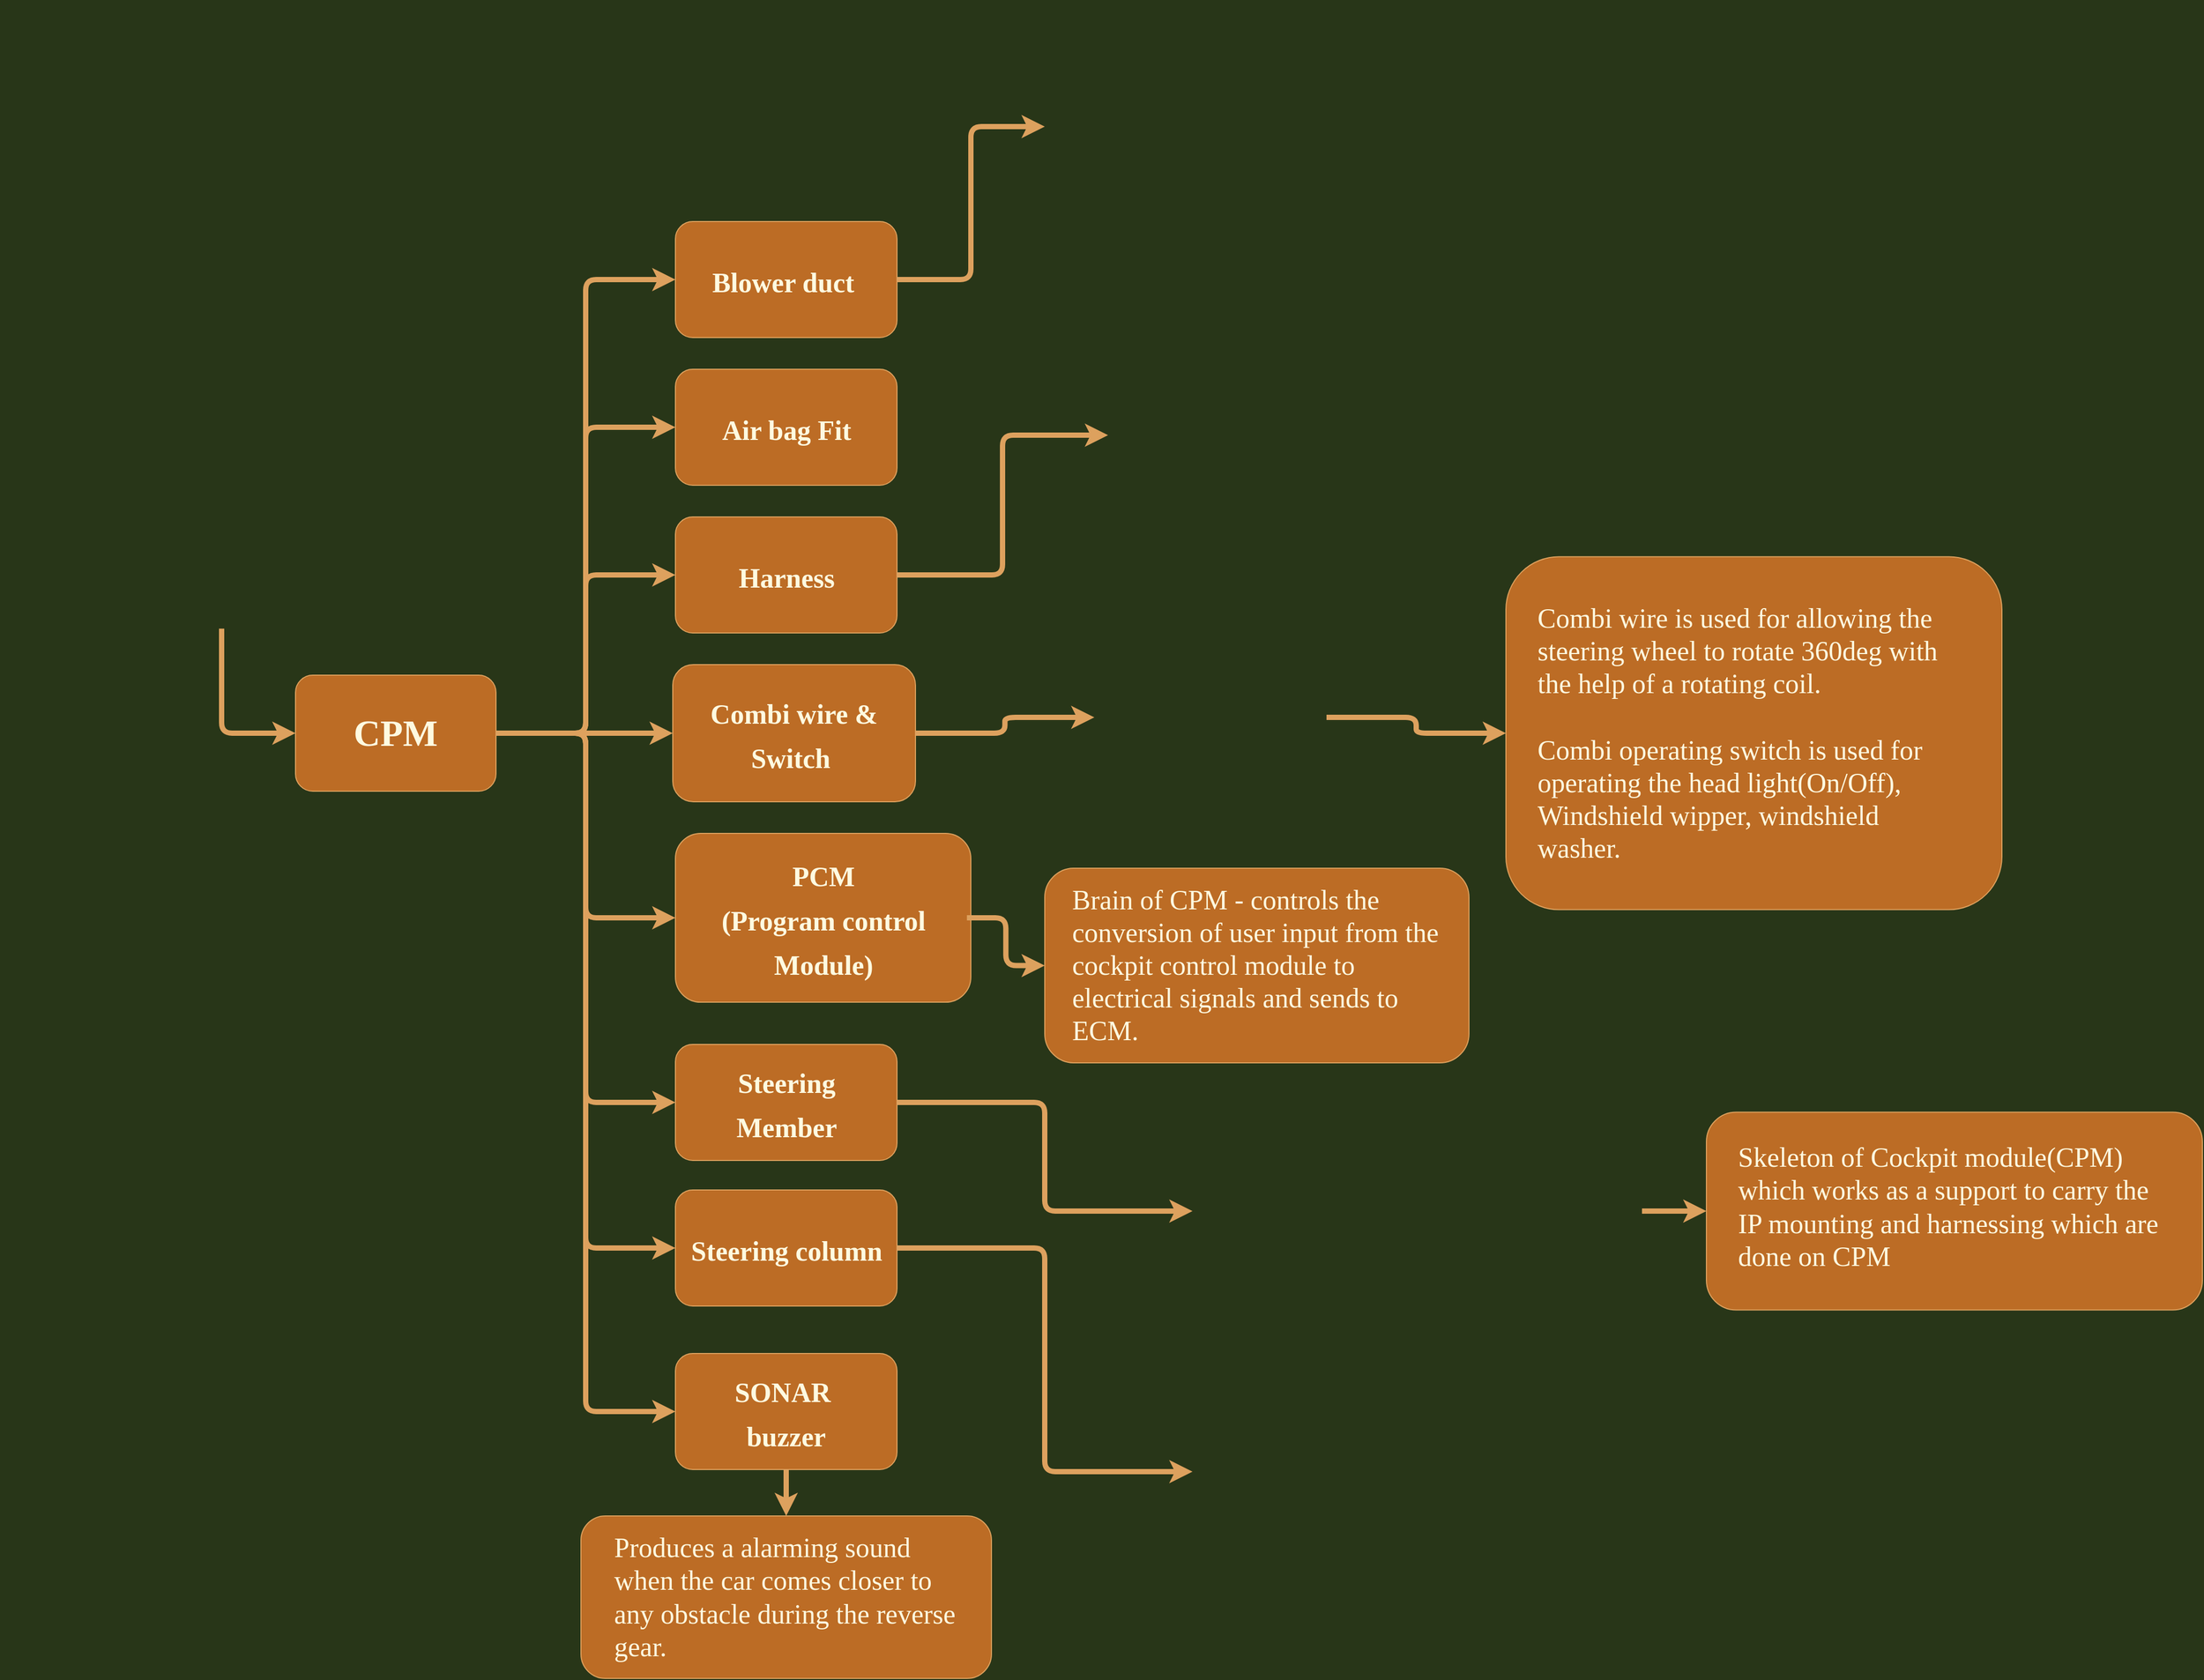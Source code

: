 <mxfile version="20.1.1" type="github">
  <diagram id="KuURgz--QrR20P7z3eVJ" name="Page-1">
    <mxGraphModel dx="3407" dy="1573" grid="1" gridSize="10" guides="1" tooltips="1" connect="1" arrows="1" fold="1" page="1" pageScale="1" pageWidth="2336" pageHeight="1654" background="#283618" math="0" shadow="0">
      <root>
        <mxCell id="0" />
        <mxCell id="1" parent="0" />
        <mxCell id="yvTYw81633kKv_xBMHwx-22" style="edgeStyle=orthogonalEdgeStyle;curved=0;rounded=1;sketch=0;orthogonalLoop=1;jettySize=auto;html=1;exitX=1;exitY=0.5;exitDx=0;exitDy=0;entryX=0;entryY=0.5;entryDx=0;entryDy=0;fontFamily=Tahoma;fontSize=26;fontColor=#FEFAE0;strokeColor=#DDA15E;strokeWidth=5;fillColor=#BC6C25;" edge="1" parent="1" source="yvTYw81633kKv_xBMHwx-1" target="yvTYw81633kKv_xBMHwx-7">
          <mxGeometry relative="1" as="geometry" />
        </mxCell>
        <mxCell id="yvTYw81633kKv_xBMHwx-23" style="edgeStyle=orthogonalEdgeStyle;curved=0;rounded=1;sketch=0;orthogonalLoop=1;jettySize=auto;html=1;exitX=1;exitY=0.5;exitDx=0;exitDy=0;entryX=0;entryY=0.5;entryDx=0;entryDy=0;fontFamily=Tahoma;fontSize=26;fontColor=#FEFAE0;strokeColor=#DDA15E;strokeWidth=5;fillColor=#BC6C25;" edge="1" parent="1" source="yvTYw81633kKv_xBMHwx-1" target="yvTYw81633kKv_xBMHwx-5">
          <mxGeometry relative="1" as="geometry" />
        </mxCell>
        <mxCell id="yvTYw81633kKv_xBMHwx-24" style="edgeStyle=orthogonalEdgeStyle;curved=0;rounded=1;sketch=0;orthogonalLoop=1;jettySize=auto;html=1;exitX=1;exitY=0.5;exitDx=0;exitDy=0;entryX=0;entryY=0.5;entryDx=0;entryDy=0;fontFamily=Tahoma;fontSize=26;fontColor=#FEFAE0;strokeColor=#DDA15E;strokeWidth=5;fillColor=#BC6C25;" edge="1" parent="1" source="yvTYw81633kKv_xBMHwx-1" target="yvTYw81633kKv_xBMHwx-3">
          <mxGeometry relative="1" as="geometry" />
        </mxCell>
        <mxCell id="yvTYw81633kKv_xBMHwx-27" style="edgeStyle=orthogonalEdgeStyle;curved=0;rounded=1;sketch=0;orthogonalLoop=1;jettySize=auto;html=1;exitX=1;exitY=0.5;exitDx=0;exitDy=0;entryX=0;entryY=0.5;entryDx=0;entryDy=0;fontFamily=Tahoma;fontSize=26;fontColor=#FEFAE0;strokeColor=#DDA15E;strokeWidth=5;fillColor=#BC6C25;" edge="1" parent="1" source="yvTYw81633kKv_xBMHwx-1" target="yvTYw81633kKv_xBMHwx-11">
          <mxGeometry relative="1" as="geometry" />
        </mxCell>
        <mxCell id="yvTYw81633kKv_xBMHwx-28" style="edgeStyle=orthogonalEdgeStyle;curved=0;rounded=1;sketch=0;orthogonalLoop=1;jettySize=auto;html=1;exitX=1;exitY=0.5;exitDx=0;exitDy=0;entryX=0;entryY=0.5;entryDx=0;entryDy=0;fontFamily=Tahoma;fontSize=26;fontColor=#FEFAE0;strokeColor=#DDA15E;strokeWidth=5;fillColor=#BC6C25;" edge="1" parent="1" source="yvTYw81633kKv_xBMHwx-1" target="yvTYw81633kKv_xBMHwx-9">
          <mxGeometry relative="1" as="geometry" />
        </mxCell>
        <mxCell id="yvTYw81633kKv_xBMHwx-30" style="edgeStyle=orthogonalEdgeStyle;curved=0;rounded=1;sketch=0;orthogonalLoop=1;jettySize=auto;html=1;exitX=1;exitY=0.5;exitDx=0;exitDy=0;entryX=0;entryY=0.5;entryDx=0;entryDy=0;fontFamily=Tahoma;fontSize=26;fontColor=#FEFAE0;strokeColor=#DDA15E;strokeWidth=5;fillColor=#BC6C25;" edge="1" parent="1" source="yvTYw81633kKv_xBMHwx-1" target="yvTYw81633kKv_xBMHwx-16">
          <mxGeometry relative="1" as="geometry" />
        </mxCell>
        <mxCell id="yvTYw81633kKv_xBMHwx-32" style="edgeStyle=orthogonalEdgeStyle;curved=0;rounded=1;sketch=0;orthogonalLoop=1;jettySize=auto;html=1;exitX=1;exitY=0.5;exitDx=0;exitDy=0;entryX=0;entryY=0.5;entryDx=0;entryDy=0;fontFamily=Tahoma;fontSize=26;fontColor=#FEFAE0;strokeColor=#DDA15E;strokeWidth=5;fillColor=#BC6C25;" edge="1" parent="1" source="yvTYw81633kKv_xBMHwx-1" target="yvTYw81633kKv_xBMHwx-18">
          <mxGeometry relative="1" as="geometry" />
        </mxCell>
        <mxCell id="yvTYw81633kKv_xBMHwx-63" style="edgeStyle=orthogonalEdgeStyle;curved=0;rounded=1;sketch=0;orthogonalLoop=1;jettySize=auto;html=1;exitX=1;exitY=0.5;exitDx=0;exitDy=0;entryX=0;entryY=0.5;entryDx=0;entryDy=0;fontFamily=Tahoma;fontSize=26;fontColor=#FEFAE0;strokeColor=#DDA15E;strokeWidth=5;fillColor=#BC6C25;" edge="1" parent="1" source="yvTYw81633kKv_xBMHwx-1" target="yvTYw81633kKv_xBMHwx-61">
          <mxGeometry relative="1" as="geometry" />
        </mxCell>
        <mxCell id="yvTYw81633kKv_xBMHwx-1" value="" style="rounded=1;whiteSpace=wrap;html=1;sketch=0;fontColor=#FEFAE0;strokeColor=#DDA15E;fillColor=#BC6C25;" vertex="1" parent="1">
          <mxGeometry x="404" y="679" width="190" height="110" as="geometry" />
        </mxCell>
        <mxCell id="yvTYw81633kKv_xBMHwx-2" value="&lt;font face=&quot;Tahoma&quot; style=&quot;font-size: 35px;&quot;&gt;&lt;b&gt;CPM&lt;/b&gt;&lt;/font&gt;" style="text;html=1;strokeColor=none;fillColor=none;align=center;verticalAlign=middle;whiteSpace=wrap;rounded=0;sketch=0;fontColor=#FEFAE0;" vertex="1" parent="1">
          <mxGeometry x="469" y="719" width="60" height="30" as="geometry" />
        </mxCell>
        <mxCell id="yvTYw81633kKv_xBMHwx-3" value="" style="rounded=1;whiteSpace=wrap;html=1;sketch=0;fontFamily=Tahoma;fontSize=35;fontColor=#FEFAE0;strokeColor=#DDA15E;fillColor=#BC6C25;" vertex="1" parent="1">
          <mxGeometry x="764" y="389" width="210" height="110" as="geometry" />
        </mxCell>
        <mxCell id="yvTYw81633kKv_xBMHwx-4" value="&lt;b&gt;&lt;font style=&quot;font-size: 26px;&quot;&gt;Air bag Fit&lt;/font&gt;&lt;/b&gt;" style="text;html=1;strokeColor=none;fillColor=none;align=center;verticalAlign=middle;whiteSpace=wrap;rounded=0;sketch=0;fontFamily=Tahoma;fontSize=35;fontColor=#FEFAE0;" vertex="1" parent="1">
          <mxGeometry x="771.5" y="389" width="195" height="110" as="geometry" />
        </mxCell>
        <mxCell id="yvTYw81633kKv_xBMHwx-45" style="edgeStyle=orthogonalEdgeStyle;curved=0;rounded=1;sketch=0;orthogonalLoop=1;jettySize=auto;html=1;exitX=1;exitY=0.5;exitDx=0;exitDy=0;entryX=0;entryY=0.5;entryDx=0;entryDy=0;fontFamily=Tahoma;fontSize=26;fontColor=#FEFAE0;strokeColor=#DDA15E;strokeWidth=5;fillColor=#BC6C25;" edge="1" parent="1" source="yvTYw81633kKv_xBMHwx-5" target="yvTYw81633kKv_xBMHwx-44">
          <mxGeometry relative="1" as="geometry" />
        </mxCell>
        <mxCell id="yvTYw81633kKv_xBMHwx-5" value="" style="rounded=1;whiteSpace=wrap;html=1;sketch=0;fontFamily=Tahoma;fontSize=35;fontColor=#FEFAE0;strokeColor=#DDA15E;fillColor=#BC6C25;" vertex="1" parent="1">
          <mxGeometry x="764" y="529" width="210" height="110" as="geometry" />
        </mxCell>
        <mxCell id="yvTYw81633kKv_xBMHwx-6" value="&lt;b&gt;&lt;font style=&quot;font-size: 26px;&quot;&gt;Harness&lt;/font&gt;&lt;/b&gt;" style="text;html=1;strokeColor=none;fillColor=none;align=center;verticalAlign=middle;whiteSpace=wrap;rounded=0;sketch=0;fontFamily=Tahoma;fontSize=35;fontColor=#FEFAE0;" vertex="1" parent="1">
          <mxGeometry x="771.5" y="529" width="195" height="110" as="geometry" />
        </mxCell>
        <mxCell id="yvTYw81633kKv_xBMHwx-42" style="edgeStyle=orthogonalEdgeStyle;curved=0;rounded=1;sketch=0;orthogonalLoop=1;jettySize=auto;html=1;exitX=1;exitY=0.5;exitDx=0;exitDy=0;entryX=0;entryY=0.5;entryDx=0;entryDy=0;fontFamily=Tahoma;fontSize=26;fontColor=#FEFAE0;strokeColor=#DDA15E;strokeWidth=5;fillColor=#BC6C25;" edge="1" parent="1" source="yvTYw81633kKv_xBMHwx-7" target="yvTYw81633kKv_xBMHwx-41">
          <mxGeometry relative="1" as="geometry" />
        </mxCell>
        <mxCell id="yvTYw81633kKv_xBMHwx-7" value="" style="rounded=1;whiteSpace=wrap;html=1;sketch=0;fontFamily=Tahoma;fontSize=35;fontColor=#FEFAE0;strokeColor=#DDA15E;fillColor=#BC6C25;" vertex="1" parent="1">
          <mxGeometry x="761.5" y="669" width="230" height="130" as="geometry" />
        </mxCell>
        <mxCell id="yvTYw81633kKv_xBMHwx-8" value="&lt;b&gt;&lt;font style=&quot;font-size: 26px;&quot;&gt;Combi wire &amp;amp; Switch&amp;nbsp;&lt;/font&gt;&lt;/b&gt;" style="text;html=1;strokeColor=none;fillColor=none;align=center;verticalAlign=middle;whiteSpace=wrap;rounded=0;sketch=0;fontFamily=Tahoma;fontSize=35;fontColor=#FEFAE0;" vertex="1" parent="1">
          <mxGeometry x="795.25" y="689" width="162.5" height="90" as="geometry" />
        </mxCell>
        <mxCell id="yvTYw81633kKv_xBMHwx-9" value="" style="rounded=1;whiteSpace=wrap;html=1;sketch=0;fontFamily=Tahoma;fontSize=35;fontColor=#FEFAE0;strokeColor=#DDA15E;fillColor=#BC6C25;" vertex="1" parent="1">
          <mxGeometry x="764" y="829" width="280" height="160" as="geometry" />
        </mxCell>
        <mxCell id="yvTYw81633kKv_xBMHwx-60" style="edgeStyle=orthogonalEdgeStyle;curved=0;rounded=1;sketch=0;orthogonalLoop=1;jettySize=auto;html=1;exitX=1;exitY=0.5;exitDx=0;exitDy=0;entryX=0;entryY=0.5;entryDx=0;entryDy=0;fontFamily=Tahoma;fontSize=26;fontColor=#FEFAE0;strokeColor=#DDA15E;strokeWidth=5;fillColor=#BC6C25;" edge="1" parent="1" source="yvTYw81633kKv_xBMHwx-10" target="yvTYw81633kKv_xBMHwx-57">
          <mxGeometry relative="1" as="geometry" />
        </mxCell>
        <mxCell id="yvTYw81633kKv_xBMHwx-10" value="&lt;b&gt;&lt;font style=&quot;font-size: 26px;&quot;&gt;PCM&lt;br&gt;(Program control Module)&lt;br&gt;&lt;/font&gt;&lt;/b&gt;" style="text;html=1;strokeColor=none;fillColor=none;align=center;verticalAlign=middle;whiteSpace=wrap;rounded=0;sketch=0;fontFamily=Tahoma;fontSize=35;fontColor=#FEFAE0;" vertex="1" parent="1">
          <mxGeometry x="767.75" y="854" width="272.5" height="110" as="geometry" />
        </mxCell>
        <mxCell id="yvTYw81633kKv_xBMHwx-48" style="edgeStyle=orthogonalEdgeStyle;curved=0;rounded=1;sketch=0;orthogonalLoop=1;jettySize=auto;html=1;exitX=1;exitY=0.5;exitDx=0;exitDy=0;fontFamily=Tahoma;fontSize=26;fontColor=#FEFAE0;strokeColor=#DDA15E;strokeWidth=5;fillColor=#BC6C25;" edge="1" parent="1" source="yvTYw81633kKv_xBMHwx-11" target="yvTYw81633kKv_xBMHwx-46">
          <mxGeometry relative="1" as="geometry" />
        </mxCell>
        <mxCell id="yvTYw81633kKv_xBMHwx-11" value="" style="rounded=1;whiteSpace=wrap;html=1;sketch=0;fontFamily=Tahoma;fontSize=35;fontColor=#FEFAE0;strokeColor=#DDA15E;fillColor=#BC6C25;" vertex="1" parent="1">
          <mxGeometry x="764" y="249" width="210" height="110" as="geometry" />
        </mxCell>
        <mxCell id="yvTYw81633kKv_xBMHwx-12" value="&lt;b&gt;&lt;font style=&quot;font-size: 26px;&quot;&gt;Blower duct&amp;nbsp;&lt;/font&gt;&lt;/b&gt;" style="text;html=1;strokeColor=none;fillColor=none;align=center;verticalAlign=middle;whiteSpace=wrap;rounded=0;sketch=0;fontFamily=Tahoma;fontSize=35;fontColor=#FEFAE0;" vertex="1" parent="1">
          <mxGeometry x="771.5" y="249" width="195" height="110" as="geometry" />
        </mxCell>
        <mxCell id="yvTYw81633kKv_xBMHwx-56" style="edgeStyle=orthogonalEdgeStyle;curved=0;rounded=1;sketch=0;orthogonalLoop=1;jettySize=auto;html=1;exitX=1;exitY=0.5;exitDx=0;exitDy=0;entryX=0;entryY=0.5;entryDx=0;entryDy=0;fontFamily=Tahoma;fontSize=26;fontColor=#FEFAE0;strokeColor=#DDA15E;strokeWidth=5;fillColor=#BC6C25;" edge="1" parent="1" source="yvTYw81633kKv_xBMHwx-15" target="yvTYw81633kKv_xBMHwx-54">
          <mxGeometry relative="1" as="geometry" />
        </mxCell>
        <mxCell id="yvTYw81633kKv_xBMHwx-15" value="" style="shape=image;verticalLabelPosition=bottom;labelBackgroundColor=default;verticalAlign=top;aspect=fixed;imageAspect=0;image=https://www.kirchhoff-automotive.com/fileadmin/_processed_/6/c/csm_PKW_Armaturentafeltraeger_2_1fc3941070.jpg;" vertex="1" parent="1">
          <mxGeometry x="1254" y="1067" width="425.94" height="240" as="geometry" />
        </mxCell>
        <mxCell id="yvTYw81633kKv_xBMHwx-21" style="edgeStyle=orthogonalEdgeStyle;curved=0;rounded=1;sketch=0;orthogonalLoop=1;jettySize=auto;html=1;exitX=1;exitY=0.5;exitDx=0;exitDy=0;entryX=0;entryY=0.5;entryDx=0;entryDy=0;fontFamily=Tahoma;fontSize=26;fontColor=#FEFAE0;strokeColor=#DDA15E;fillColor=#BC6C25;strokeWidth=5;" edge="1" parent="1" source="yvTYw81633kKv_xBMHwx-16" target="yvTYw81633kKv_xBMHwx-15">
          <mxGeometry relative="1" as="geometry" />
        </mxCell>
        <mxCell id="yvTYw81633kKv_xBMHwx-16" value="" style="rounded=1;whiteSpace=wrap;html=1;sketch=0;fontFamily=Tahoma;fontSize=35;fontColor=#FEFAE0;strokeColor=#DDA15E;fillColor=#BC6C25;" vertex="1" parent="1">
          <mxGeometry x="764" y="1029" width="210" height="110" as="geometry" />
        </mxCell>
        <mxCell id="yvTYw81633kKv_xBMHwx-17" value="&lt;b&gt;&lt;font style=&quot;font-size: 26px;&quot;&gt;Steering Member&lt;/font&gt;&lt;/b&gt;" style="text;html=1;strokeColor=none;fillColor=none;align=center;verticalAlign=middle;whiteSpace=wrap;rounded=0;sketch=0;fontFamily=Tahoma;fontSize=35;fontColor=#FEFAE0;" vertex="1" parent="1">
          <mxGeometry x="771.5" y="1029" width="195" height="110" as="geometry" />
        </mxCell>
        <mxCell id="yvTYw81633kKv_xBMHwx-38" style="edgeStyle=orthogonalEdgeStyle;curved=0;rounded=1;sketch=0;orthogonalLoop=1;jettySize=auto;html=1;exitX=1;exitY=0.5;exitDx=0;exitDy=0;fontFamily=Tahoma;fontSize=26;fontColor=#FEFAE0;strokeColor=#DDA15E;strokeWidth=5;fillColor=#BC6C25;entryX=0;entryY=0.5;entryDx=0;entryDy=0;" edge="1" parent="1" source="yvTYw81633kKv_xBMHwx-18" target="yvTYw81633kKv_xBMHwx-37">
          <mxGeometry relative="1" as="geometry" />
        </mxCell>
        <mxCell id="yvTYw81633kKv_xBMHwx-18" value="" style="rounded=1;whiteSpace=wrap;html=1;sketch=0;fontFamily=Tahoma;fontSize=35;fontColor=#FEFAE0;strokeColor=#DDA15E;fillColor=#BC6C25;" vertex="1" parent="1">
          <mxGeometry x="764" y="1167" width="210" height="110" as="geometry" />
        </mxCell>
        <mxCell id="yvTYw81633kKv_xBMHwx-19" value="&lt;span style=&quot;font-size: 26px;&quot;&gt;&lt;b&gt;Steering column&lt;/b&gt;&lt;/span&gt;" style="text;html=1;strokeColor=none;fillColor=none;align=center;verticalAlign=middle;whiteSpace=wrap;rounded=0;sketch=0;fontFamily=Tahoma;fontSize=35;fontColor=#FEFAE0;" vertex="1" parent="1">
          <mxGeometry x="771.5" y="1167" width="195" height="110" as="geometry" />
        </mxCell>
        <mxCell id="yvTYw81633kKv_xBMHwx-37" value="" style="shape=image;verticalLabelPosition=bottom;labelBackgroundColor=default;verticalAlign=top;aspect=fixed;imageAspect=0;image=https://www.nsk.com/company/news/2018/images/0604/a01.jpg;" vertex="1" parent="1">
          <mxGeometry x="1254" y="1329" width="333.33" height="210" as="geometry" />
        </mxCell>
        <mxCell id="yvTYw81633kKv_xBMHwx-50" style="edgeStyle=orthogonalEdgeStyle;curved=0;rounded=1;sketch=0;orthogonalLoop=1;jettySize=auto;html=1;exitX=1;exitY=0.5;exitDx=0;exitDy=0;entryX=0;entryY=0.5;entryDx=0;entryDy=0;fontFamily=Tahoma;fontSize=26;fontColor=#FEFAE0;strokeColor=#DDA15E;strokeWidth=5;fillColor=#BC6C25;" edge="1" parent="1" source="yvTYw81633kKv_xBMHwx-41" target="yvTYw81633kKv_xBMHwx-49">
          <mxGeometry relative="1" as="geometry" />
        </mxCell>
        <mxCell id="yvTYw81633kKv_xBMHwx-41" value="" style="shape=image;verticalLabelPosition=bottom;labelBackgroundColor=default;verticalAlign=top;aspect=fixed;imageAspect=0;image=https://www.shopee365.com/media/catalog/product/cache/a1d6199b8797d1adf27d00b7ce72a9f8/c/o/combination-switch-for-tata-indigo-old-model-ai-440-s8727.jpg;" vertex="1" parent="1">
          <mxGeometry x="1161" y="609" width="220" height="220" as="geometry" />
        </mxCell>
        <mxCell id="yvTYw81633kKv_xBMHwx-44" value="" style="shape=image;verticalLabelPosition=bottom;labelBackgroundColor=default;verticalAlign=top;aspect=fixed;imageAspect=0;image=https://meridiancableassemblies.com/wp-content/uploads/2017/01/110cc-atv-wire-harness-150-53-12.jpg;" vertex="1" parent="1">
          <mxGeometry x="1174" y="349" width="349.51" height="205" as="geometry" />
        </mxCell>
        <mxCell id="yvTYw81633kKv_xBMHwx-46" value="" style="shape=image;verticalLabelPosition=bottom;labelBackgroundColor=default;verticalAlign=top;aspect=fixed;imageAspect=0;image=https://www.researchgate.net/profile/Xu-Wang-112/publication/242246836/figure/fig1/AS:669369545793543@1536601544436/Typical-vehicle-HVAC-system-components-4.png;" vertex="1" parent="1">
          <mxGeometry x="1114" y="39" width="445.71" height="240" as="geometry" />
        </mxCell>
        <mxCell id="yvTYw81633kKv_xBMHwx-49" value="" style="rounded=1;whiteSpace=wrap;html=1;sketch=0;fontFamily=Tahoma;fontSize=26;fontColor=#FEFAE0;strokeColor=#DDA15E;fillColor=#BC6C25;" vertex="1" parent="1">
          <mxGeometry x="1551" y="566.75" width="470" height="334.5" as="geometry" />
        </mxCell>
        <mxCell id="yvTYw81633kKv_xBMHwx-51" value="Combi wire is used for allowing the steering wheel to rotate 360deg with the help of a rotating coil.&amp;nbsp;&lt;br&gt;&lt;br&gt;Combi operating switch is used for operating the head light(On/Off), Windshield wipper, windshield washer.&amp;nbsp;" style="text;html=1;strokeColor=none;fillColor=none;align=left;verticalAlign=middle;whiteSpace=wrap;rounded=0;sketch=0;fontFamily=Tahoma;fontSize=26;fontColor=#FEFAE0;" vertex="1" parent="1">
          <mxGeometry x="1578.5" y="594" width="415" height="280" as="geometry" />
        </mxCell>
        <mxCell id="yvTYw81633kKv_xBMHwx-53" style="edgeStyle=orthogonalEdgeStyle;curved=0;rounded=1;sketch=0;orthogonalLoop=1;jettySize=auto;html=1;exitX=0.5;exitY=1;exitDx=0;exitDy=0;entryX=0;entryY=0.5;entryDx=0;entryDy=0;fontFamily=Tahoma;fontSize=26;fontColor=#FEFAE0;strokeColor=#DDA15E;strokeWidth=5;fillColor=#BC6C25;" edge="1" parent="1" source="yvTYw81633kKv_xBMHwx-52" target="yvTYw81633kKv_xBMHwx-1">
          <mxGeometry relative="1" as="geometry" />
        </mxCell>
        <mxCell id="yvTYw81633kKv_xBMHwx-52" value="" style="shape=image;verticalLabelPosition=bottom;labelBackgroundColor=default;verticalAlign=top;aspect=fixed;imageAspect=0;image=https://www.smrc-automotive.com/wp-content/uploads/2015/12/Kadjar-IP-ovale-web.jpg;" vertex="1" parent="1">
          <mxGeometry x="124" y="399" width="420" height="235.85" as="geometry" />
        </mxCell>
        <mxCell id="yvTYw81633kKv_xBMHwx-54" value="" style="rounded=1;whiteSpace=wrap;html=1;sketch=0;fontFamily=Tahoma;fontSize=26;fontColor=#FEFAE0;strokeColor=#DDA15E;fillColor=#BC6C25;" vertex="1" parent="1">
          <mxGeometry x="1741" y="1093.25" width="470" height="187.5" as="geometry" />
        </mxCell>
        <mxCell id="yvTYw81633kKv_xBMHwx-55" value="Skeleton of Cockpit module(CPM) which works as a support to carry the IP mounting and harnessing which are done on CPM" style="text;html=1;strokeColor=none;fillColor=none;align=left;verticalAlign=middle;whiteSpace=wrap;rounded=0;sketch=0;fontFamily=Tahoma;fontSize=26;fontColor=#FEFAE0;" vertex="1" parent="1">
          <mxGeometry x="1768.5" y="1107.63" width="415" height="150.25" as="geometry" />
        </mxCell>
        <mxCell id="yvTYw81633kKv_xBMHwx-57" value="" style="rounded=1;whiteSpace=wrap;html=1;sketch=0;fontFamily=Tahoma;fontSize=26;fontColor=#FEFAE0;strokeColor=#DDA15E;fillColor=#BC6C25;" vertex="1" parent="1">
          <mxGeometry x="1114" y="862" width="402" height="184.5" as="geometry" />
        </mxCell>
        <mxCell id="yvTYw81633kKv_xBMHwx-58" value="Brain of CPM - controls the conversion of user input from the cockpit control module to electrical signals and sends to ECM.&amp;nbsp;" style="text;html=1;strokeColor=none;fillColor=none;align=left;verticalAlign=middle;whiteSpace=wrap;rounded=0;sketch=0;fontFamily=Tahoma;fontSize=26;fontColor=#FEFAE0;" vertex="1" parent="1">
          <mxGeometry x="1137.75" y="885.19" width="354.5" height="138.12" as="geometry" />
        </mxCell>
        <mxCell id="yvTYw81633kKv_xBMHwx-67" style="edgeStyle=orthogonalEdgeStyle;curved=0;rounded=1;sketch=0;orthogonalLoop=1;jettySize=auto;html=1;exitX=0.5;exitY=1;exitDx=0;exitDy=0;fontFamily=Tahoma;fontSize=26;fontColor=#FEFAE0;strokeColor=#DDA15E;strokeWidth=5;fillColor=#BC6C25;" edge="1" parent="1" source="yvTYw81633kKv_xBMHwx-61" target="yvTYw81633kKv_xBMHwx-64">
          <mxGeometry relative="1" as="geometry" />
        </mxCell>
        <mxCell id="yvTYw81633kKv_xBMHwx-61" value="" style="rounded=1;whiteSpace=wrap;html=1;sketch=0;fontFamily=Tahoma;fontSize=35;fontColor=#FEFAE0;strokeColor=#DDA15E;fillColor=#BC6C25;" vertex="1" parent="1">
          <mxGeometry x="764" y="1322" width="210" height="110" as="geometry" />
        </mxCell>
        <mxCell id="yvTYw81633kKv_xBMHwx-62" value="&lt;span style=&quot;font-size: 26px;&quot;&gt;&lt;b&gt;SONAR&amp;nbsp;&lt;br&gt;buzzer&lt;/b&gt;&lt;/span&gt;" style="text;html=1;strokeColor=none;fillColor=none;align=center;verticalAlign=middle;whiteSpace=wrap;rounded=0;sketch=0;fontFamily=Tahoma;fontSize=35;fontColor=#FEFAE0;" vertex="1" parent="1">
          <mxGeometry x="789.25" y="1332" width="159.5" height="90" as="geometry" />
        </mxCell>
        <mxCell id="yvTYw81633kKv_xBMHwx-64" value="" style="rounded=1;whiteSpace=wrap;html=1;sketch=0;fontFamily=Tahoma;fontSize=26;fontColor=#FEFAE0;strokeColor=#DDA15E;fillColor=#BC6C25;" vertex="1" parent="1">
          <mxGeometry x="674.5" y="1476" width="389" height="154" as="geometry" />
        </mxCell>
        <mxCell id="yvTYw81633kKv_xBMHwx-65" value="Produces a alarming sound when the car comes closer to any obstacle during the reverse gear.&amp;nbsp;" style="text;html=1;strokeColor=none;fillColor=none;align=left;verticalAlign=middle;whiteSpace=wrap;rounded=0;sketch=0;fontFamily=Tahoma;fontSize=26;fontColor=#FEFAE0;" vertex="1" parent="1">
          <mxGeometry x="703.88" y="1497.94" width="330.25" height="110.12" as="geometry" />
        </mxCell>
      </root>
    </mxGraphModel>
  </diagram>
</mxfile>
